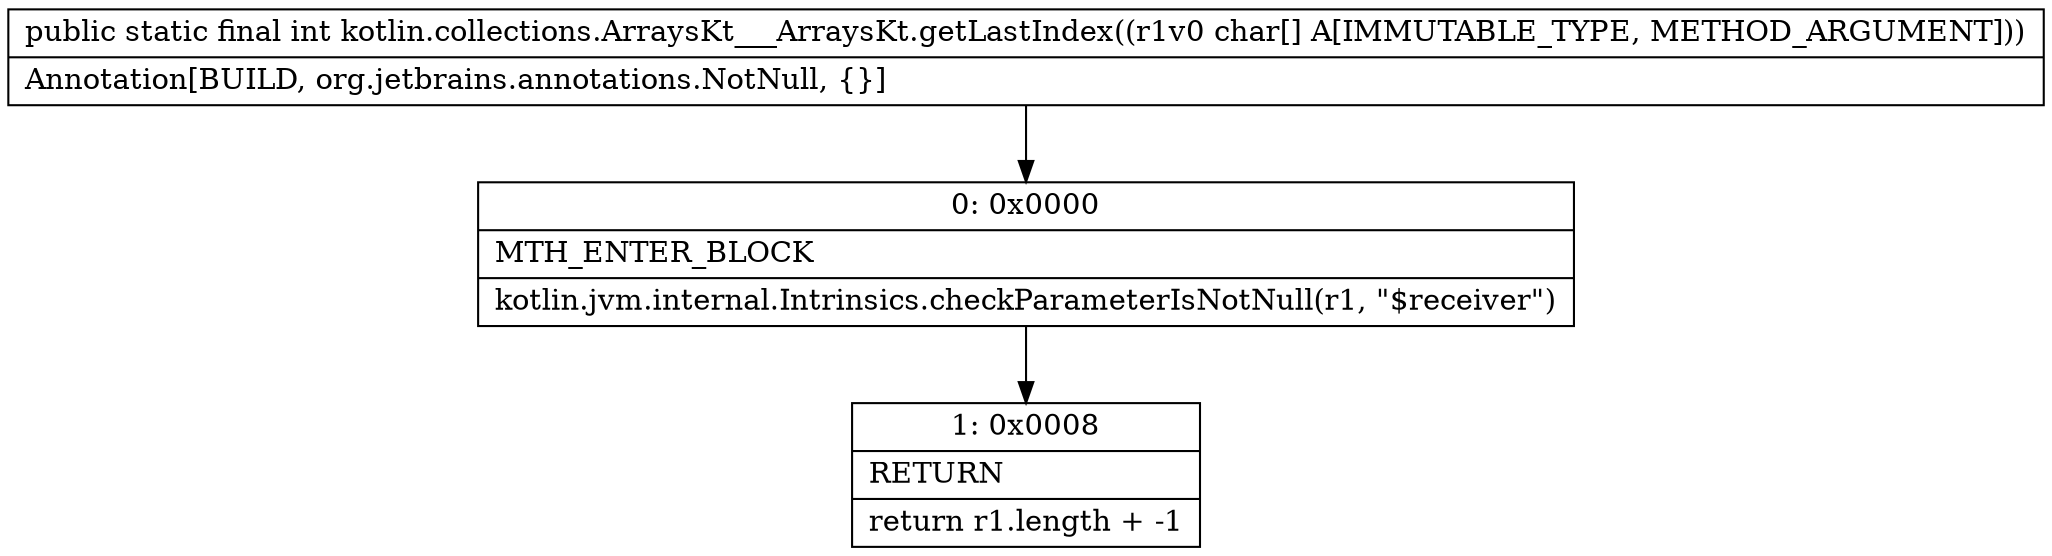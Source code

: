 digraph "CFG forkotlin.collections.ArraysKt___ArraysKt.getLastIndex([C)I" {
Node_0 [shape=record,label="{0\:\ 0x0000|MTH_ENTER_BLOCK\l|kotlin.jvm.internal.Intrinsics.checkParameterIsNotNull(r1, \"$receiver\")\l}"];
Node_1 [shape=record,label="{1\:\ 0x0008|RETURN\l|return r1.length + \-1\l}"];
MethodNode[shape=record,label="{public static final int kotlin.collections.ArraysKt___ArraysKt.getLastIndex((r1v0 char[] A[IMMUTABLE_TYPE, METHOD_ARGUMENT]))  | Annotation[BUILD, org.jetbrains.annotations.NotNull, \{\}]\l}"];
MethodNode -> Node_0;
Node_0 -> Node_1;
}

